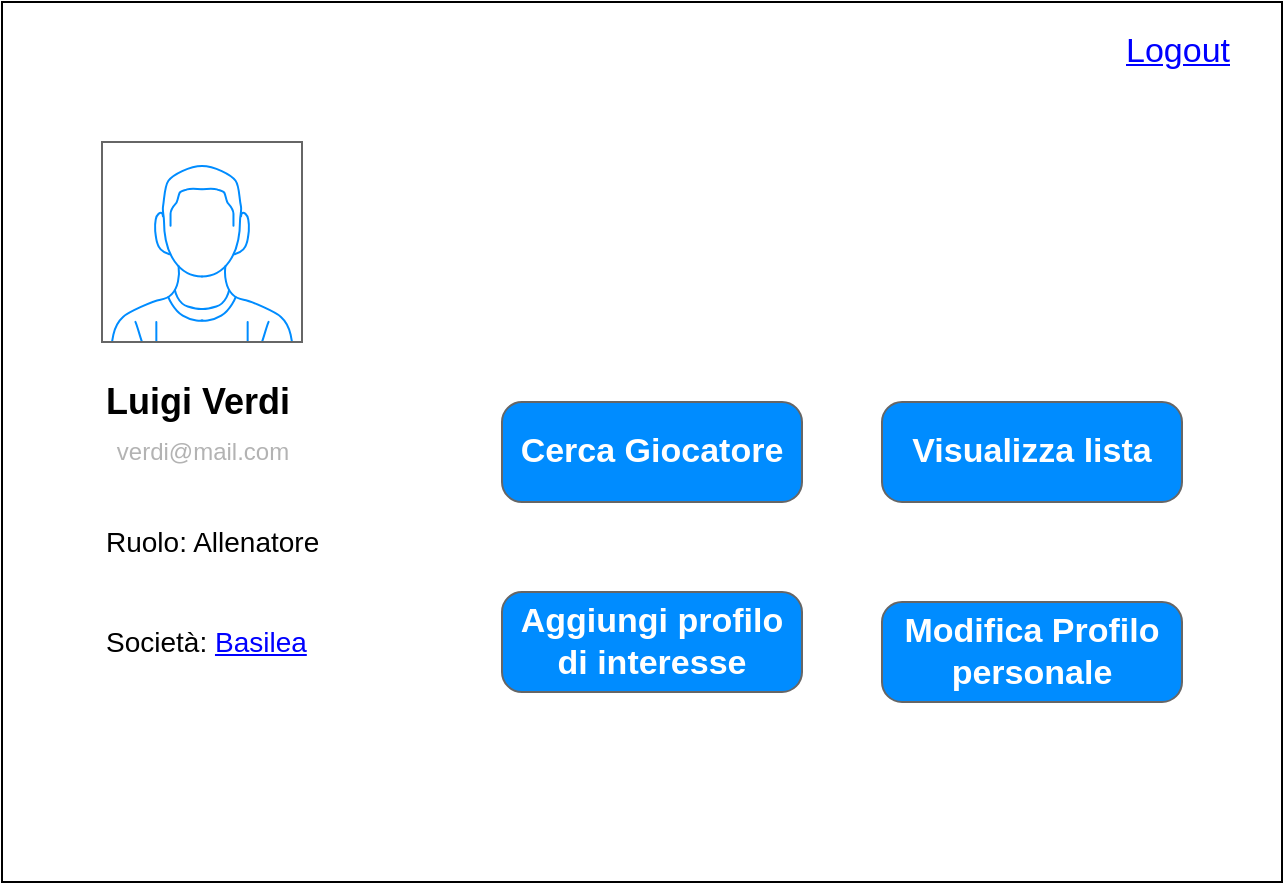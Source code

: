 <mxfile version="12.5.3" type="device"><diagram id="p_LRYJ5TSw8UzaOcTca3" name="Page-1"><mxGraphModel dx="1024" dy="592" grid="1" gridSize="10" guides="1" tooltips="1" connect="1" arrows="1" fold="1" page="1" pageScale="1" pageWidth="827" pageHeight="1169" math="0" shadow="0"><root><mxCell id="0"/><mxCell id="1" parent="0"/><mxCell id="9yi4vBdRCPTzwZrMiORw-11" value="" style="rounded=0;whiteSpace=wrap;html=1;" parent="1" vertex="1"><mxGeometry x="30" y="50" width="640" height="440" as="geometry"/></mxCell><mxCell id="9yi4vBdRCPTzwZrMiORw-1" value="" style="verticalLabelPosition=bottom;shadow=0;dashed=0;align=center;html=1;verticalAlign=top;strokeWidth=1;shape=mxgraph.mockup.containers.userMale;strokeColor=#666666;strokeColor2=#008cff;" parent="1" vertex="1"><mxGeometry x="80" y="120" width="100" height="100" as="geometry"/></mxCell><mxCell id="9yi4vBdRCPTzwZrMiORw-2" value="&lt;font style=&quot;font-size: 18px&quot;&gt;&lt;b&gt;Luigi Verdi&lt;/b&gt;&lt;/font&gt;" style="text;html=1;strokeColor=none;fillColor=none;align=left;verticalAlign=middle;whiteSpace=wrap;rounded=0;" parent="1" vertex="1"><mxGeometry x="80" y="230" width="110" height="40" as="geometry"/></mxCell><mxCell id="9yi4vBdRCPTzwZrMiORw-3" value="&lt;font style=&quot;font-size: 14px&quot;&gt;Ruolo: Allenatore&amp;nbsp;&lt;/font&gt;" style="text;html=1;align=left;verticalAlign=middle;resizable=0;points=[];autosize=1;" parent="1" vertex="1"><mxGeometry x="80" y="310" width="130" height="20" as="geometry"/></mxCell><mxCell id="9yi4vBdRCPTzwZrMiORw-4" value="&lt;font style=&quot;font-size: 14px&quot;&gt;Società:&amp;nbsp;&lt;font color=&quot;#0000ff&quot;&gt;&lt;u&gt;Basilea&lt;/u&gt;&lt;/font&gt;&lt;/font&gt;" style="text;html=1;align=left;verticalAlign=middle;resizable=0;points=[];autosize=1;" parent="1" vertex="1"><mxGeometry x="80" y="360" width="120" height="20" as="geometry"/></mxCell><mxCell id="9yi4vBdRCPTzwZrMiORw-8" value="Cerca Giocatore" style="strokeWidth=1;shadow=0;dashed=0;align=center;html=1;shape=mxgraph.mockup.buttons.button;strokeColor=#666666;fontColor=#ffffff;mainText=;buttonStyle=round;fontSize=17;fontStyle=1;fillColor=#008cff;whiteSpace=wrap;" parent="1" vertex="1"><mxGeometry x="280" y="250" width="150" height="50" as="geometry"/></mxCell><mxCell id="9yi4vBdRCPTzwZrMiORw-9" value="Visualizza lista" style="strokeWidth=1;shadow=0;dashed=0;align=center;html=1;shape=mxgraph.mockup.buttons.button;strokeColor=#666666;fontColor=#ffffff;mainText=;buttonStyle=round;fontSize=17;fontStyle=1;fillColor=#008cff;whiteSpace=wrap;" parent="1" vertex="1"><mxGeometry x="470" y="250" width="150" height="50" as="geometry"/></mxCell><mxCell id="9yi4vBdRCPTzwZrMiORw-10" value="&lt;font color=&quot;#b3b3b3&quot;&gt;verdi@mail.com&lt;/font&gt;" style="text;html=1;align=center;verticalAlign=middle;resizable=0;points=[];autosize=1;" parent="1" vertex="1"><mxGeometry x="80" y="265" width="100" height="20" as="geometry"/></mxCell><mxCell id="9yi4vBdRCPTzwZrMiORw-12" value="Aggiungi profilo di interesse" style="strokeWidth=1;shadow=0;dashed=0;align=center;html=1;shape=mxgraph.mockup.buttons.button;strokeColor=#666666;fontColor=#ffffff;mainText=;buttonStyle=round;fontSize=17;fontStyle=1;fillColor=#008cff;whiteSpace=wrap;" parent="1" vertex="1"><mxGeometry x="280" y="345" width="150" height="50" as="geometry"/></mxCell><mxCell id="52814u-Ckqwe-ohYwHhB-1" value="Logout" style="shape=rectangle;strokeColor=none;fillColor=none;linkText=;fontSize=17;fontColor=#0000ff;fontStyle=4;html=1;align=left;" parent="1" vertex="1"><mxGeometry x="590" y="60" width="60" height="30" as="geometry"/></mxCell><mxCell id="Je_Kw2u_1UW6MrlVbgDy-1" value="Modifica Profilo personale" style="strokeWidth=1;shadow=0;dashed=0;align=center;html=1;shape=mxgraph.mockup.buttons.button;strokeColor=#666666;fontColor=#ffffff;mainText=;buttonStyle=round;fontSize=17;fontStyle=1;fillColor=#008cff;whiteSpace=wrap;" vertex="1" parent="1"><mxGeometry x="470" y="350" width="150" height="50" as="geometry"/></mxCell></root></mxGraphModel></diagram></mxfile>